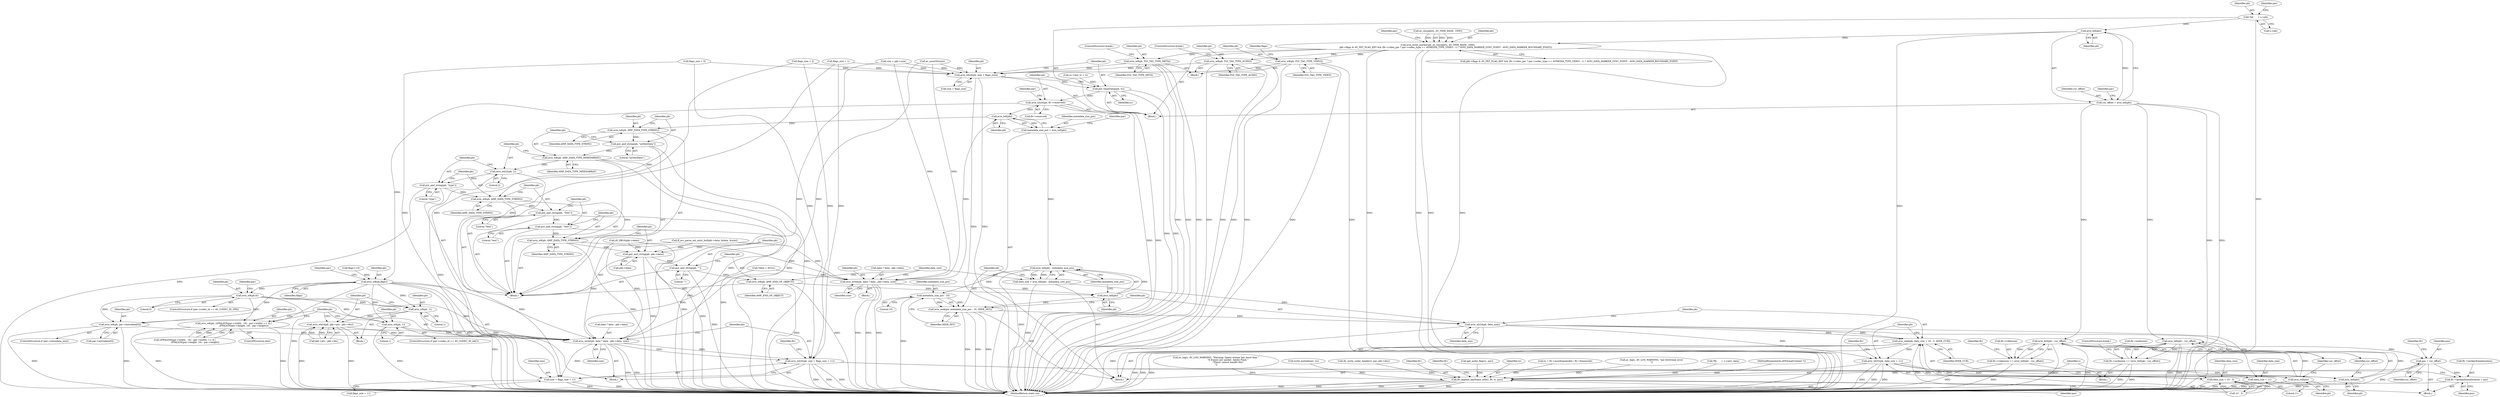 digraph "0_FFmpeg_6b67d7f05918f7a1ee8fc6ff21355d7e8736aa10@pointer" {
"1000167" [label="(Call,avio_tell(pb))"];
"1000111" [label="(Call,*pb      = s->pb)"];
"1000165" [label="(Call,cur_offset = avio_tell(pb))"];
"1000863" [label="(Call,avio_tell(pb) - cur_offset)"];
"1000859" [label="(Call,flv->videosize += (avio_tell(pb) - cur_offset))"];
"1000896" [label="(Call,pos = cur_offset)"];
"1000910" [label="(Call,flv->lastkeyframelocation = pos)"];
"1000915" [label="(Call,flv_append_keyframe_info(s, flv, ts, pos))"];
"1000930" [label="(Call,avio_tell(pb) - cur_offset)"];
"1000926" [label="(Call,flv->audiosize += (avio_tell(pb) - cur_offset))"];
"1000380" [label="(Call,avio_write_marker(pb, av_rescale(ts, AV_TIME_BASE, 1000),\n                      pkt->flags & AV_PKT_FLAG_KEY && (flv->video_par ? par->codec_type == AVMEDIA_TYPE_VIDEO : 1) ? AVIO_DATA_MARKER_SYNC_POINT : AVIO_DATA_MARKER_BOUNDARY_POINT))"];
"1000411" [label="(Call,avio_w8(pb, FLV_TAG_TYPE_VIDEO))"];
"1000593" [label="(Call,avio_wb24(pb, size + flags_size))"];
"1000598" [label="(Call,put_timestamp(pb, ts))"];
"1000601" [label="(Call,avio_wb24(pb, flv->reserved))"];
"1000623" [label="(Call,avio_tell(pb))"];
"1000621" [label="(Call,metadata_size_pos = avio_tell(pb))"];
"1000683" [label="(Call,avio_tell(pb) - metadata_size_pos)"];
"1000681" [label="(Call,data_size = avio_tell(pb) - metadata_size_pos)"];
"1000693" [label="(Call,avio_wb24(pb, data_size))"];
"1000696" [label="(Call,avio_seek(pb, data_size + 10 - 3, SEEK_CUR))"];
"1000704" [label="(Call,avio_wb32(pb, data_size + 11))"];
"1000864" [label="(Call,avio_tell(pb))"];
"1000931" [label="(Call,avio_tell(pb))"];
"1000698" [label="(Call,data_size + 10 - 3)"];
"1000706" [label="(Call,data_size + 11)"];
"1000689" [label="(Call,metadata_size_pos - 10)"];
"1000687" [label="(Call,avio_seek(pb, metadata_size_pos - 10, SEEK_SET))"];
"1000632" [label="(Call,avio_w8(pb, AMF_DATA_TYPE_STRING))"];
"1000635" [label="(Call,put_amf_string(pb, \"onTextData\"))"];
"1000638" [label="(Call,avio_w8(pb, AMF_DATA_TYPE_MIXEDARRAY))"];
"1000641" [label="(Call,avio_wb32(pb, 2))"];
"1000644" [label="(Call,put_amf_string(pb, \"type\"))"];
"1000647" [label="(Call,avio_w8(pb, AMF_DATA_TYPE_STRING))"];
"1000650" [label="(Call,put_amf_string(pb, \"Text\"))"];
"1000653" [label="(Call,put_amf_string(pb, \"text\"))"];
"1000656" [label="(Call,avio_w8(pb, AMF_DATA_TYPE_STRING))"];
"1000659" [label="(Call,put_amf_string(pb, pkt->data))"];
"1000664" [label="(Call,put_amf_string(pb, \"\"))"];
"1000667" [label="(Call,avio_w8(pb, AMF_END_OF_OBJECT))"];
"1000684" [label="(Call,avio_tell(pb))"];
"1000672" [label="(Call,avio_write(pb, data ? data : pkt->data, size))"];
"1000715" [label="(Call,avio_w8(pb,flags))"];
"1000724" [label="(Call,avio_w8(pb,0))"];
"1000744" [label="(Call,avio_w8(pb, par->extradata[0]))"];
"1000811" [label="(Call,avio_write(pb, data ? data : pkt->data, size))"];
"1000820" [label="(Call,avio_wb32(pb, size + flags_size + 11))"];
"1000822" [label="(Call,size + flags_size + 11)"];
"1000752" [label="(Call,avio_w8(pb, ((FFALIGN(par->width,  16) - par->width) << 4) |\n                             (FFALIGN(par->height, 16) - par->height)))"];
"1000782" [label="(Call,avio_w8(pb, 1))"];
"1000799" [label="(Call,avio_w8(pb, 1))"];
"1000802" [label="(Call,avio_wb24(pb, pkt->pts - pkt->dts))"];
"1000440" [label="(Call,avio_w8(pb, FLV_TAG_TYPE_AUDIO))"];
"1000446" [label="(Call,avio_w8(pb, FLV_TAG_TYPE_META))"];
"1000884" [label="(Block,)"];
"1000933" [label="(Identifier,cur_offset)"];
"1000696" [label="(Call,avio_seek(pb, data_size + 10 - 3, SEEK_CUR))"];
"1000641" [label="(Call,avio_wb32(pb, 2))"];
"1000658" [label="(Identifier,AMF_DATA_TYPE_STRING)"];
"1000683" [label="(Call,avio_tell(pb) - metadata_size_pos)"];
"1000821" [label="(Identifier,pb)"];
"1000409" [label="(Block,)"];
"1000323" [label="(Call,flv_write_codec_header(s, par, pkt->dts))"];
"1000650" [label="(Call,put_amf_string(pb, \"Text\"))"];
"1000857" [label="(Block,)"];
"1000600" [label="(Identifier,ts)"];
"1000915" [label="(Call,flv_append_keyframe_info(s, flv, ts, pos))"];
"1000228" [label="(Call,flags_size = 5)"];
"1000637" [label="(Literal,\"onTextData\")"];
"1000154" [label="(Call,*data = NULL)"];
"1000697" [label="(Identifier,pb)"];
"1000672" [label="(Call,avio_write(pb, data ? data : pkt->data, size))"];
"1000811" [label="(Call,avio_write(pb, data ? data : pkt->data, size))"];
"1000610" [label="(Identifier,par)"];
"1000863" [label="(Call,avio_tell(pb) - cur_offset)"];
"1000645" [label="(Identifier,pb)"];
"1000636" [label="(Identifier,pb)"];
"1000740" [label="(ControlStructure,if (par->extradata_size))"];
"1000897" [label="(Identifier,pos)"];
"1000640" [label="(Identifier,AMF_DATA_TYPE_MIXEDARRAY)"];
"1000726" [label="(Literal,0)"];
"1000802" [label="(Call,avio_wb24(pb, pkt->pts - pkt->dts))"];
"1000917" [label="(Identifier,flv)"];
"1000699" [label="(Identifier,data_size)"];
"1000603" [label="(Call,flv->reserved)"];
"1000380" [label="(Call,avio_write_marker(pb, av_rescale(ts, AV_TIME_BASE, 1000),\n                      pkt->flags & AV_PKT_FLAG_KEY && (flv->video_par ? par->codec_type == AVMEDIA_TYPE_VIDEO : 1) ? AVIO_DATA_MARKER_SYNC_POINT : AVIO_DATA_MARKER_BOUNDARY_POINT))"];
"1000752" [label="(Call,avio_w8(pb, ((FFALIGN(par->width,  16) - par->width) << 4) |\n                             (FFALIGN(par->height, 16) - par->height)))"];
"1000922" [label="(Identifier,flv)"];
"1000633" [label="(Identifier,pb)"];
"1000864" [label="(Call,avio_tell(pb))"];
"1000931" [label="(Call,avio_tell(pb))"];
"1000869" [label="(Identifier,flv)"];
"1000708" [label="(Literal,11)"];
"1000642" [label="(Identifier,pb)"];
"1000381" [label="(Identifier,pb)"];
"1000783" [label="(Identifier,pb)"];
"1000656" [label="(Call,avio_w8(pb, AMF_DATA_TYPE_STRING))"];
"1000448" [label="(Identifier,FLV_TAG_TYPE_META)"];
"1000165" [label="(Call,cur_offset = avio_tell(pb))"];
"1000686" [label="(Identifier,metadata_size_pos)"];
"1000820" [label="(Call,avio_wb32(pb, size + flags_size + 11))"];
"1000651" [label="(Identifier,pb)"];
"1000443" [label="(ControlStructure,break;)"];
"1000950" [label="(MethodReturn,static int)"];
"1000666" [label="(Literal,\"\")"];
"1000829" [label="(Identifier,flv)"];
"1000710" [label="(Block,)"];
"1000623" [label="(Call,avio_tell(pb))"];
"1000639" [label="(Identifier,pb)"];
"1000930" [label="(Call,avio_tell(pb) - cur_offset)"];
"1000655" [label="(Literal,\"text\")"];
"1000649" [label="(Identifier,AMF_DATA_TYPE_STRING)"];
"1000601" [label="(Call,avio_wb24(pb, flv->reserved))"];
"1000435" [label="(Call,get_audio_flags(s, par))"];
"1000703" [label="(Identifier,SEEK_CUR)"];
"1000486" [label="(Call,ff_avc_parse_nal_units_buf(pkt->data, &data, &size))"];
"1000691" [label="(Literal,10)"];
"1000407" [label="(Identifier,par)"];
"1000441" [label="(Identifier,pb)"];
"1000382" [label="(Call,av_rescale(ts, AV_TIME_BASE, 1000))"];
"1000754" [label="(Call,((FFALIGN(par->width,  16) - par->width) << 4) |\n                             (FFALIGN(par->height, 16) - par->height))"];
"1000914" [label="(Identifier,pos)"];
"1000918" [label="(Identifier,ts)"];
"1000167" [label="(Call,avio_tell(pb))"];
"1000440" [label="(Call,avio_w8(pb, FLV_TAG_TYPE_AUDIO))"];
"1000688" [label="(Identifier,pb)"];
"1000674" [label="(Call,data ? data : pkt->data)"];
"1000926" [label="(Call,flv->audiosize += (avio_tell(pb) - cur_offset))"];
"1000415" [label="(Identifier,flags)"];
"1000593" [label="(Call,avio_wb24(pb, size + flags_size))"];
"1000622" [label="(Identifier,metadata_size_pos)"];
"1000886" [label="(Call,ts = flv->acurframeindex / flv->framerate)"];
"1000653" [label="(Call,put_amf_string(pb, \"text\"))"];
"1000690" [label="(Identifier,metadata_size_pos)"];
"1000860" [label="(Call,flv->videosize)"];
"1000667" [label="(Call,avio_w8(pb, AMF_END_OF_OBJECT))"];
"1000652" [label="(Literal,\"Text\")"];
"1000646" [label="(Literal,\"type\")"];
"1000934" [label="(ControlStructure,break;)"];
"1000700" [label="(Call,10 - 3)"];
"1000632" [label="(Call,avio_w8(pb, AMF_DATA_TYPE_STRING))"];
"1000659" [label="(Call,put_amf_string(pb, pkt->data))"];
"1000594" [label="(Identifier,pb)"];
"1000721" [label="(Identifier,par)"];
"1000813" [label="(Call,data ? data : pkt->data)"];
"1000166" [label="(Identifier,cur_offset)"];
"1000634" [label="(Identifier,AMF_DATA_TYPE_STRING)"];
"1000664" [label="(Call,put_amf_string(pb, \"\"))"];
"1000718" [label="(ControlStructure,if (par->codec_id == AV_CODEC_ID_VP6))"];
"1000212" [label="(Call,flags_size = 2)"];
"1000628" [label="(Identifier,par)"];
"1000689" [label="(Call,metadata_size_pos - 10)"];
"1000442" [label="(Identifier,FLV_TAG_TYPE_AUDIO)"];
"1000707" [label="(Identifier,data_size)"];
"1000669" [label="(Identifier,AMF_END_OF_OBJECT)"];
"1000866" [label="(Identifier,cur_offset)"];
"1000538" [label="(Call,av_log(s, AV_LOG_WARNING, \"aac bitstream error\n\"))"];
"1000638" [label="(Call,avio_w8(pb, AMF_DATA_TYPE_MIXEDARRAY))"];
"1000599" [label="(Identifier,pb)"];
"1000685" [label="(Identifier,pb)"];
"1000745" [label="(Identifier,pb)"];
"1000712" [label="(Call,flags>=0)"];
"1000753" [label="(Identifier,pb)"];
"1000595" [label="(Call,size + flags_size)"];
"1000635" [label="(Call,put_amf_string(pb, \"onTextData\"))"];
"1000412" [label="(Identifier,pb)"];
"1000782" [label="(Call,avio_w8(pb, 1))"];
"1000715" [label="(Call,avio_w8(pb,flags))"];
"1000671" [label="(Block,)"];
"1000513" [label="(Call,AV_RB16(pkt->data))"];
"1000621" [label="(Call,metadata_size_pos = avio_tell(pb))"];
"1000695" [label="(Identifier,data_size)"];
"1000803" [label="(Identifier,pb)"];
"1000804" [label="(Call,pkt->pts - pkt->dts)"];
"1000129" [label="(Call,*flv      = s->priv_data)"];
"1000859" [label="(Call,flv->videosize += (avio_tell(pb) - cur_offset))"];
"1000800" [label="(Identifier,pb)"];
"1000109" [label="(Block,)"];
"1000148" [label="(Call,size = pkt->size)"];
"1000927" [label="(Call,flv->audiosize)"];
"1000113" [label="(Call,s->pb)"];
"1000694" [label="(Identifier,pb)"];
"1000698" [label="(Call,data_size + 10 - 3)"];
"1000561" [label="(Call,sc->last_ts < ts)"];
"1000849" [label="(Identifier,flv)"];
"1000665" [label="(Identifier,pb)"];
"1000682" [label="(Identifier,data_size)"];
"1000725" [label="(Identifier,pb)"];
"1000598" [label="(Call,put_timestamp(pb, ts))"];
"1000624" [label="(Identifier,pb)"];
"1000449" [label="(ControlStructure,break;)"];
"1000919" [label="(Identifier,pos)"];
"1000692" [label="(Identifier,SEEK_SET)"];
"1000896" [label="(Call,pos = cur_offset)"];
"1000107" [label="(MethodParameterIn,AVFormatContext *s)"];
"1000232" [label="(Call,flags_size = 1)"];
"1000660" [label="(Identifier,pb)"];
"1000438" [label="(Call,av_assert0(size))"];
"1000654" [label="(Identifier,pb)"];
"1000812" [label="(Identifier,pb)"];
"1000556" [label="(Call,av_log(s, AV_LOG_WARNING, \"Warning: Speex stream has more than \"\n                                  \"8 frames per packet. Adobe Flash \"\n                                  \"Player cannot handle this!\n\"))"];
"1000717" [label="(Identifier,flags)"];
"1000693" [label="(Call,avio_wb24(pb, data_size))"];
"1000681" [label="(Call,data_size = avio_tell(pb) - metadata_size_pos)"];
"1000911" [label="(Call,flv->lastkeyframelocation)"];
"1000413" [label="(Identifier,FLV_TAG_TYPE_VIDEO)"];
"1000865" [label="(Identifier,pb)"];
"1000716" [label="(Identifier,pb)"];
"1000684" [label="(Call,avio_tell(pb))"];
"1000618" [label="(Block,)"];
"1000916" [label="(Identifier,s)"];
"1000446" [label="(Call,avio_w8(pb, FLV_TAG_TYPE_META))"];
"1000657" [label="(Identifier,pb)"];
"1000798" [label="(Block,)"];
"1000173" [label="(Identifier,par)"];
"1000932" [label="(Identifier,pb)"];
"1000776" [label="(ControlStructure,if (par->codec_id == AV_CODEC_ID_AAC))"];
"1000372" [label="(Call,write_metadata(s, ts))"];
"1000784" [label="(Literal,1)"];
"1000647" [label="(Call,avio_w8(pb, AMF_DATA_TYPE_STRING))"];
"1000644" [label="(Call,put_amf_string(pb, \"type\"))"];
"1000112" [label="(Identifier,pb)"];
"1000824" [label="(Call,flags_size + 11)"];
"1000910" [label="(Call,flv->lastkeyframelocation = pos)"];
"1000643" [label="(Literal,2)"];
"1000661" [label="(Call,pkt->data)"];
"1000731" [label="(Identifier,par)"];
"1000744" [label="(Call,avio_w8(pb, par->extradata[0]))"];
"1000680" [label="(Identifier,size)"];
"1000602" [label="(Identifier,pb)"];
"1000706" [label="(Call,data_size + 11)"];
"1000724" [label="(Call,avio_w8(pb,0))"];
"1000751" [label="(ControlStructure,else)"];
"1000746" [label="(Call,par->extradata[0])"];
"1000704" [label="(Call,avio_wb32(pb, data_size + 11))"];
"1000705" [label="(Identifier,pb)"];
"1000898" [label="(Identifier,cur_offset)"];
"1000411" [label="(Call,avio_w8(pb, FLV_TAG_TYPE_VIDEO))"];
"1000386" [label="(Call,pkt->flags & AV_PKT_FLAG_KEY && (flv->video_par ? par->codec_type == AVMEDIA_TYPE_VIDEO : 1) ? AVIO_DATA_MARKER_SYNC_POINT : AVIO_DATA_MARKER_BOUNDARY_POINT)"];
"1000668" [label="(Identifier,pb)"];
"1000447" [label="(Identifier,pb)"];
"1000648" [label="(Identifier,pb)"];
"1000799" [label="(Call,avio_w8(pb, 1))"];
"1000823" [label="(Identifier,size)"];
"1000901" [label="(Identifier,flv)"];
"1000687" [label="(Call,avio_seek(pb, metadata_size_pos - 10, SEEK_SET))"];
"1000822" [label="(Call,size + flags_size + 11)"];
"1000168" [label="(Identifier,pb)"];
"1000111" [label="(Call,*pb      = s->pb)"];
"1000819" [label="(Identifier,size)"];
"1000801" [label="(Literal,1)"];
"1000118" [label="(Identifier,par)"];
"1000631" [label="(Block,)"];
"1000673" [label="(Identifier,pb)"];
"1000167" -> "1000165"  [label="AST: "];
"1000167" -> "1000168"  [label="CFG: "];
"1000168" -> "1000167"  [label="AST: "];
"1000165" -> "1000167"  [label="CFG: "];
"1000167" -> "1000950"  [label="DDG: "];
"1000167" -> "1000165"  [label="DDG: "];
"1000111" -> "1000167"  [label="DDG: "];
"1000167" -> "1000380"  [label="DDG: "];
"1000111" -> "1000109"  [label="AST: "];
"1000111" -> "1000113"  [label="CFG: "];
"1000112" -> "1000111"  [label="AST: "];
"1000113" -> "1000111"  [label="AST: "];
"1000118" -> "1000111"  [label="CFG: "];
"1000111" -> "1000950"  [label="DDG: "];
"1000165" -> "1000109"  [label="AST: "];
"1000166" -> "1000165"  [label="AST: "];
"1000173" -> "1000165"  [label="CFG: "];
"1000165" -> "1000950"  [label="DDG: "];
"1000165" -> "1000950"  [label="DDG: "];
"1000165" -> "1000863"  [label="DDG: "];
"1000165" -> "1000930"  [label="DDG: "];
"1000863" -> "1000859"  [label="AST: "];
"1000863" -> "1000866"  [label="CFG: "];
"1000864" -> "1000863"  [label="AST: "];
"1000866" -> "1000863"  [label="AST: "];
"1000859" -> "1000863"  [label="CFG: "];
"1000863" -> "1000950"  [label="DDG: "];
"1000863" -> "1000950"  [label="DDG: "];
"1000863" -> "1000859"  [label="DDG: "];
"1000863" -> "1000859"  [label="DDG: "];
"1000864" -> "1000863"  [label="DDG: "];
"1000863" -> "1000896"  [label="DDG: "];
"1000859" -> "1000857"  [label="AST: "];
"1000860" -> "1000859"  [label="AST: "];
"1000869" -> "1000859"  [label="CFG: "];
"1000859" -> "1000950"  [label="DDG: "];
"1000859" -> "1000950"  [label="DDG: "];
"1000896" -> "1000884"  [label="AST: "];
"1000896" -> "1000898"  [label="CFG: "];
"1000897" -> "1000896"  [label="AST: "];
"1000898" -> "1000896"  [label="AST: "];
"1000901" -> "1000896"  [label="CFG: "];
"1000896" -> "1000950"  [label="DDG: "];
"1000896" -> "1000910"  [label="DDG: "];
"1000896" -> "1000915"  [label="DDG: "];
"1000910" -> "1000884"  [label="AST: "];
"1000910" -> "1000914"  [label="CFG: "];
"1000911" -> "1000910"  [label="AST: "];
"1000914" -> "1000910"  [label="AST: "];
"1000916" -> "1000910"  [label="CFG: "];
"1000910" -> "1000950"  [label="DDG: "];
"1000915" -> "1000884"  [label="AST: "];
"1000915" -> "1000919"  [label="CFG: "];
"1000916" -> "1000915"  [label="AST: "];
"1000917" -> "1000915"  [label="AST: "];
"1000918" -> "1000915"  [label="AST: "];
"1000919" -> "1000915"  [label="AST: "];
"1000922" -> "1000915"  [label="CFG: "];
"1000915" -> "1000950"  [label="DDG: "];
"1000915" -> "1000950"  [label="DDG: "];
"1000915" -> "1000950"  [label="DDG: "];
"1000915" -> "1000950"  [label="DDG: "];
"1000915" -> "1000950"  [label="DDG: "];
"1000435" -> "1000915"  [label="DDG: "];
"1000556" -> "1000915"  [label="DDG: "];
"1000372" -> "1000915"  [label="DDG: "];
"1000323" -> "1000915"  [label="DDG: "];
"1000538" -> "1000915"  [label="DDG: "];
"1000107" -> "1000915"  [label="DDG: "];
"1000129" -> "1000915"  [label="DDG: "];
"1000886" -> "1000915"  [label="DDG: "];
"1000930" -> "1000926"  [label="AST: "];
"1000930" -> "1000933"  [label="CFG: "];
"1000931" -> "1000930"  [label="AST: "];
"1000933" -> "1000930"  [label="AST: "];
"1000926" -> "1000930"  [label="CFG: "];
"1000930" -> "1000950"  [label="DDG: "];
"1000930" -> "1000950"  [label="DDG: "];
"1000930" -> "1000926"  [label="DDG: "];
"1000930" -> "1000926"  [label="DDG: "];
"1000931" -> "1000930"  [label="DDG: "];
"1000926" -> "1000857"  [label="AST: "];
"1000927" -> "1000926"  [label="AST: "];
"1000934" -> "1000926"  [label="CFG: "];
"1000926" -> "1000950"  [label="DDG: "];
"1000926" -> "1000950"  [label="DDG: "];
"1000380" -> "1000109"  [label="AST: "];
"1000380" -> "1000386"  [label="CFG: "];
"1000381" -> "1000380"  [label="AST: "];
"1000382" -> "1000380"  [label="AST: "];
"1000386" -> "1000380"  [label="AST: "];
"1000407" -> "1000380"  [label="CFG: "];
"1000380" -> "1000950"  [label="DDG: "];
"1000380" -> "1000950"  [label="DDG: "];
"1000380" -> "1000950"  [label="DDG: "];
"1000380" -> "1000950"  [label="DDG: "];
"1000382" -> "1000380"  [label="DDG: "];
"1000382" -> "1000380"  [label="DDG: "];
"1000382" -> "1000380"  [label="DDG: "];
"1000380" -> "1000411"  [label="DDG: "];
"1000380" -> "1000440"  [label="DDG: "];
"1000380" -> "1000446"  [label="DDG: "];
"1000411" -> "1000409"  [label="AST: "];
"1000411" -> "1000413"  [label="CFG: "];
"1000412" -> "1000411"  [label="AST: "];
"1000413" -> "1000411"  [label="AST: "];
"1000415" -> "1000411"  [label="CFG: "];
"1000411" -> "1000950"  [label="DDG: "];
"1000411" -> "1000950"  [label="DDG: "];
"1000411" -> "1000950"  [label="DDG: "];
"1000411" -> "1000593"  [label="DDG: "];
"1000593" -> "1000109"  [label="AST: "];
"1000593" -> "1000595"  [label="CFG: "];
"1000594" -> "1000593"  [label="AST: "];
"1000595" -> "1000593"  [label="AST: "];
"1000599" -> "1000593"  [label="CFG: "];
"1000593" -> "1000950"  [label="DDG: "];
"1000593" -> "1000950"  [label="DDG: "];
"1000446" -> "1000593"  [label="DDG: "];
"1000440" -> "1000593"  [label="DDG: "];
"1000148" -> "1000593"  [label="DDG: "];
"1000438" -> "1000593"  [label="DDG: "];
"1000232" -> "1000593"  [label="DDG: "];
"1000228" -> "1000593"  [label="DDG: "];
"1000212" -> "1000593"  [label="DDG: "];
"1000593" -> "1000598"  [label="DDG: "];
"1000598" -> "1000109"  [label="AST: "];
"1000598" -> "1000600"  [label="CFG: "];
"1000599" -> "1000598"  [label="AST: "];
"1000600" -> "1000598"  [label="AST: "];
"1000602" -> "1000598"  [label="CFG: "];
"1000598" -> "1000950"  [label="DDG: "];
"1000598" -> "1000950"  [label="DDG: "];
"1000561" -> "1000598"  [label="DDG: "];
"1000598" -> "1000601"  [label="DDG: "];
"1000601" -> "1000109"  [label="AST: "];
"1000601" -> "1000603"  [label="CFG: "];
"1000602" -> "1000601"  [label="AST: "];
"1000603" -> "1000601"  [label="AST: "];
"1000610" -> "1000601"  [label="CFG: "];
"1000601" -> "1000950"  [label="DDG: "];
"1000601" -> "1000950"  [label="DDG: "];
"1000601" -> "1000623"  [label="DDG: "];
"1000601" -> "1000715"  [label="DDG: "];
"1000623" -> "1000621"  [label="AST: "];
"1000623" -> "1000624"  [label="CFG: "];
"1000624" -> "1000623"  [label="AST: "];
"1000621" -> "1000623"  [label="CFG: "];
"1000623" -> "1000621"  [label="DDG: "];
"1000623" -> "1000632"  [label="DDG: "];
"1000623" -> "1000672"  [label="DDG: "];
"1000621" -> "1000618"  [label="AST: "];
"1000622" -> "1000621"  [label="AST: "];
"1000628" -> "1000621"  [label="CFG: "];
"1000621" -> "1000683"  [label="DDG: "];
"1000683" -> "1000681"  [label="AST: "];
"1000683" -> "1000686"  [label="CFG: "];
"1000684" -> "1000683"  [label="AST: "];
"1000686" -> "1000683"  [label="AST: "];
"1000681" -> "1000683"  [label="CFG: "];
"1000683" -> "1000950"  [label="DDG: "];
"1000683" -> "1000681"  [label="DDG: "];
"1000683" -> "1000681"  [label="DDG: "];
"1000684" -> "1000683"  [label="DDG: "];
"1000683" -> "1000689"  [label="DDG: "];
"1000681" -> "1000618"  [label="AST: "];
"1000682" -> "1000681"  [label="AST: "];
"1000688" -> "1000681"  [label="CFG: "];
"1000681" -> "1000950"  [label="DDG: "];
"1000681" -> "1000693"  [label="DDG: "];
"1000693" -> "1000618"  [label="AST: "];
"1000693" -> "1000695"  [label="CFG: "];
"1000694" -> "1000693"  [label="AST: "];
"1000695" -> "1000693"  [label="AST: "];
"1000697" -> "1000693"  [label="CFG: "];
"1000693" -> "1000950"  [label="DDG: "];
"1000687" -> "1000693"  [label="DDG: "];
"1000693" -> "1000696"  [label="DDG: "];
"1000693" -> "1000696"  [label="DDG: "];
"1000693" -> "1000698"  [label="DDG: "];
"1000693" -> "1000704"  [label="DDG: "];
"1000693" -> "1000706"  [label="DDG: "];
"1000696" -> "1000618"  [label="AST: "];
"1000696" -> "1000703"  [label="CFG: "];
"1000697" -> "1000696"  [label="AST: "];
"1000698" -> "1000696"  [label="AST: "];
"1000703" -> "1000696"  [label="AST: "];
"1000705" -> "1000696"  [label="CFG: "];
"1000696" -> "1000950"  [label="DDG: "];
"1000696" -> "1000950"  [label="DDG: "];
"1000696" -> "1000950"  [label="DDG: "];
"1000700" -> "1000696"  [label="DDG: "];
"1000700" -> "1000696"  [label="DDG: "];
"1000696" -> "1000704"  [label="DDG: "];
"1000704" -> "1000618"  [label="AST: "];
"1000704" -> "1000706"  [label="CFG: "];
"1000705" -> "1000704"  [label="AST: "];
"1000706" -> "1000704"  [label="AST: "];
"1000849" -> "1000704"  [label="CFG: "];
"1000704" -> "1000950"  [label="DDG: "];
"1000704" -> "1000950"  [label="DDG: "];
"1000704" -> "1000950"  [label="DDG: "];
"1000704" -> "1000864"  [label="DDG: "];
"1000704" -> "1000931"  [label="DDG: "];
"1000864" -> "1000865"  [label="CFG: "];
"1000865" -> "1000864"  [label="AST: "];
"1000866" -> "1000864"  [label="CFG: "];
"1000864" -> "1000950"  [label="DDG: "];
"1000820" -> "1000864"  [label="DDG: "];
"1000931" -> "1000932"  [label="CFG: "];
"1000932" -> "1000931"  [label="AST: "];
"1000933" -> "1000931"  [label="CFG: "];
"1000931" -> "1000950"  [label="DDG: "];
"1000820" -> "1000931"  [label="DDG: "];
"1000698" -> "1000700"  [label="CFG: "];
"1000699" -> "1000698"  [label="AST: "];
"1000700" -> "1000698"  [label="AST: "];
"1000703" -> "1000698"  [label="CFG: "];
"1000698" -> "1000950"  [label="DDG: "];
"1000700" -> "1000698"  [label="DDG: "];
"1000700" -> "1000698"  [label="DDG: "];
"1000706" -> "1000708"  [label="CFG: "];
"1000707" -> "1000706"  [label="AST: "];
"1000708" -> "1000706"  [label="AST: "];
"1000706" -> "1000950"  [label="DDG: "];
"1000689" -> "1000687"  [label="AST: "];
"1000689" -> "1000691"  [label="CFG: "];
"1000690" -> "1000689"  [label="AST: "];
"1000691" -> "1000689"  [label="AST: "];
"1000692" -> "1000689"  [label="CFG: "];
"1000689" -> "1000950"  [label="DDG: "];
"1000689" -> "1000687"  [label="DDG: "];
"1000689" -> "1000687"  [label="DDG: "];
"1000687" -> "1000618"  [label="AST: "];
"1000687" -> "1000692"  [label="CFG: "];
"1000688" -> "1000687"  [label="AST: "];
"1000692" -> "1000687"  [label="AST: "];
"1000694" -> "1000687"  [label="CFG: "];
"1000687" -> "1000950"  [label="DDG: "];
"1000687" -> "1000950"  [label="DDG: "];
"1000687" -> "1000950"  [label="DDG: "];
"1000684" -> "1000687"  [label="DDG: "];
"1000632" -> "1000631"  [label="AST: "];
"1000632" -> "1000634"  [label="CFG: "];
"1000633" -> "1000632"  [label="AST: "];
"1000634" -> "1000632"  [label="AST: "];
"1000636" -> "1000632"  [label="CFG: "];
"1000632" -> "1000635"  [label="DDG: "];
"1000632" -> "1000647"  [label="DDG: "];
"1000635" -> "1000631"  [label="AST: "];
"1000635" -> "1000637"  [label="CFG: "];
"1000636" -> "1000635"  [label="AST: "];
"1000637" -> "1000635"  [label="AST: "];
"1000639" -> "1000635"  [label="CFG: "];
"1000635" -> "1000950"  [label="DDG: "];
"1000635" -> "1000638"  [label="DDG: "];
"1000638" -> "1000631"  [label="AST: "];
"1000638" -> "1000640"  [label="CFG: "];
"1000639" -> "1000638"  [label="AST: "];
"1000640" -> "1000638"  [label="AST: "];
"1000642" -> "1000638"  [label="CFG: "];
"1000638" -> "1000950"  [label="DDG: "];
"1000638" -> "1000950"  [label="DDG: "];
"1000638" -> "1000641"  [label="DDG: "];
"1000641" -> "1000631"  [label="AST: "];
"1000641" -> "1000643"  [label="CFG: "];
"1000642" -> "1000641"  [label="AST: "];
"1000643" -> "1000641"  [label="AST: "];
"1000645" -> "1000641"  [label="CFG: "];
"1000641" -> "1000950"  [label="DDG: "];
"1000641" -> "1000644"  [label="DDG: "];
"1000644" -> "1000631"  [label="AST: "];
"1000644" -> "1000646"  [label="CFG: "];
"1000645" -> "1000644"  [label="AST: "];
"1000646" -> "1000644"  [label="AST: "];
"1000648" -> "1000644"  [label="CFG: "];
"1000644" -> "1000950"  [label="DDG: "];
"1000644" -> "1000647"  [label="DDG: "];
"1000647" -> "1000631"  [label="AST: "];
"1000647" -> "1000649"  [label="CFG: "];
"1000648" -> "1000647"  [label="AST: "];
"1000649" -> "1000647"  [label="AST: "];
"1000651" -> "1000647"  [label="CFG: "];
"1000647" -> "1000650"  [label="DDG: "];
"1000647" -> "1000656"  [label="DDG: "];
"1000650" -> "1000631"  [label="AST: "];
"1000650" -> "1000652"  [label="CFG: "];
"1000651" -> "1000650"  [label="AST: "];
"1000652" -> "1000650"  [label="AST: "];
"1000654" -> "1000650"  [label="CFG: "];
"1000650" -> "1000950"  [label="DDG: "];
"1000650" -> "1000653"  [label="DDG: "];
"1000653" -> "1000631"  [label="AST: "];
"1000653" -> "1000655"  [label="CFG: "];
"1000654" -> "1000653"  [label="AST: "];
"1000655" -> "1000653"  [label="AST: "];
"1000657" -> "1000653"  [label="CFG: "];
"1000653" -> "1000950"  [label="DDG: "];
"1000653" -> "1000656"  [label="DDG: "];
"1000656" -> "1000631"  [label="AST: "];
"1000656" -> "1000658"  [label="CFG: "];
"1000657" -> "1000656"  [label="AST: "];
"1000658" -> "1000656"  [label="AST: "];
"1000660" -> "1000656"  [label="CFG: "];
"1000656" -> "1000950"  [label="DDG: "];
"1000656" -> "1000950"  [label="DDG: "];
"1000656" -> "1000659"  [label="DDG: "];
"1000659" -> "1000631"  [label="AST: "];
"1000659" -> "1000661"  [label="CFG: "];
"1000660" -> "1000659"  [label="AST: "];
"1000661" -> "1000659"  [label="AST: "];
"1000665" -> "1000659"  [label="CFG: "];
"1000659" -> "1000950"  [label="DDG: "];
"1000659" -> "1000950"  [label="DDG: "];
"1000513" -> "1000659"  [label="DDG: "];
"1000486" -> "1000659"  [label="DDG: "];
"1000659" -> "1000664"  [label="DDG: "];
"1000664" -> "1000631"  [label="AST: "];
"1000664" -> "1000666"  [label="CFG: "];
"1000665" -> "1000664"  [label="AST: "];
"1000666" -> "1000664"  [label="AST: "];
"1000668" -> "1000664"  [label="CFG: "];
"1000664" -> "1000950"  [label="DDG: "];
"1000664" -> "1000667"  [label="DDG: "];
"1000667" -> "1000631"  [label="AST: "];
"1000667" -> "1000669"  [label="CFG: "];
"1000668" -> "1000667"  [label="AST: "];
"1000669" -> "1000667"  [label="AST: "];
"1000682" -> "1000667"  [label="CFG: "];
"1000667" -> "1000950"  [label="DDG: "];
"1000667" -> "1000950"  [label="DDG: "];
"1000667" -> "1000684"  [label="DDG: "];
"1000684" -> "1000685"  [label="CFG: "];
"1000685" -> "1000684"  [label="AST: "];
"1000686" -> "1000684"  [label="CFG: "];
"1000672" -> "1000684"  [label="DDG: "];
"1000672" -> "1000671"  [label="AST: "];
"1000672" -> "1000680"  [label="CFG: "];
"1000673" -> "1000672"  [label="AST: "];
"1000674" -> "1000672"  [label="AST: "];
"1000680" -> "1000672"  [label="AST: "];
"1000682" -> "1000672"  [label="CFG: "];
"1000672" -> "1000950"  [label="DDG: "];
"1000672" -> "1000950"  [label="DDG: "];
"1000672" -> "1000950"  [label="DDG: "];
"1000154" -> "1000672"  [label="DDG: "];
"1000513" -> "1000672"  [label="DDG: "];
"1000486" -> "1000672"  [label="DDG: "];
"1000148" -> "1000672"  [label="DDG: "];
"1000438" -> "1000672"  [label="DDG: "];
"1000715" -> "1000710"  [label="AST: "];
"1000715" -> "1000717"  [label="CFG: "];
"1000716" -> "1000715"  [label="AST: "];
"1000717" -> "1000715"  [label="AST: "];
"1000721" -> "1000715"  [label="CFG: "];
"1000715" -> "1000950"  [label="DDG: "];
"1000715" -> "1000950"  [label="DDG: "];
"1000712" -> "1000715"  [label="DDG: "];
"1000715" -> "1000724"  [label="DDG: "];
"1000715" -> "1000744"  [label="DDG: "];
"1000715" -> "1000752"  [label="DDG: "];
"1000715" -> "1000782"  [label="DDG: "];
"1000715" -> "1000799"  [label="DDG: "];
"1000715" -> "1000811"  [label="DDG: "];
"1000724" -> "1000718"  [label="AST: "];
"1000724" -> "1000726"  [label="CFG: "];
"1000725" -> "1000724"  [label="AST: "];
"1000726" -> "1000724"  [label="AST: "];
"1000731" -> "1000724"  [label="CFG: "];
"1000724" -> "1000950"  [label="DDG: "];
"1000724" -> "1000744"  [label="DDG: "];
"1000724" -> "1000752"  [label="DDG: "];
"1000724" -> "1000782"  [label="DDG: "];
"1000724" -> "1000799"  [label="DDG: "];
"1000724" -> "1000811"  [label="DDG: "];
"1000744" -> "1000740"  [label="AST: "];
"1000744" -> "1000746"  [label="CFG: "];
"1000745" -> "1000744"  [label="AST: "];
"1000746" -> "1000744"  [label="AST: "];
"1000812" -> "1000744"  [label="CFG: "];
"1000744" -> "1000950"  [label="DDG: "];
"1000744" -> "1000950"  [label="DDG: "];
"1000744" -> "1000811"  [label="DDG: "];
"1000811" -> "1000710"  [label="AST: "];
"1000811" -> "1000819"  [label="CFG: "];
"1000812" -> "1000811"  [label="AST: "];
"1000813" -> "1000811"  [label="AST: "];
"1000819" -> "1000811"  [label="AST: "];
"1000821" -> "1000811"  [label="CFG: "];
"1000811" -> "1000950"  [label="DDG: "];
"1000811" -> "1000950"  [label="DDG: "];
"1000802" -> "1000811"  [label="DDG: "];
"1000782" -> "1000811"  [label="DDG: "];
"1000752" -> "1000811"  [label="DDG: "];
"1000154" -> "1000811"  [label="DDG: "];
"1000513" -> "1000811"  [label="DDG: "];
"1000486" -> "1000811"  [label="DDG: "];
"1000148" -> "1000811"  [label="DDG: "];
"1000438" -> "1000811"  [label="DDG: "];
"1000811" -> "1000820"  [label="DDG: "];
"1000811" -> "1000820"  [label="DDG: "];
"1000811" -> "1000822"  [label="DDG: "];
"1000820" -> "1000710"  [label="AST: "];
"1000820" -> "1000822"  [label="CFG: "];
"1000821" -> "1000820"  [label="AST: "];
"1000822" -> "1000820"  [label="AST: "];
"1000829" -> "1000820"  [label="CFG: "];
"1000820" -> "1000950"  [label="DDG: "];
"1000820" -> "1000950"  [label="DDG: "];
"1000820" -> "1000950"  [label="DDG: "];
"1000232" -> "1000820"  [label="DDG: "];
"1000228" -> "1000820"  [label="DDG: "];
"1000212" -> "1000820"  [label="DDG: "];
"1000822" -> "1000824"  [label="CFG: "];
"1000823" -> "1000822"  [label="AST: "];
"1000824" -> "1000822"  [label="AST: "];
"1000822" -> "1000950"  [label="DDG: "];
"1000822" -> "1000950"  [label="DDG: "];
"1000232" -> "1000822"  [label="DDG: "];
"1000228" -> "1000822"  [label="DDG: "];
"1000212" -> "1000822"  [label="DDG: "];
"1000752" -> "1000751"  [label="AST: "];
"1000752" -> "1000754"  [label="CFG: "];
"1000753" -> "1000752"  [label="AST: "];
"1000754" -> "1000752"  [label="AST: "];
"1000812" -> "1000752"  [label="CFG: "];
"1000752" -> "1000950"  [label="DDG: "];
"1000752" -> "1000950"  [label="DDG: "];
"1000754" -> "1000752"  [label="DDG: "];
"1000754" -> "1000752"  [label="DDG: "];
"1000782" -> "1000776"  [label="AST: "];
"1000782" -> "1000784"  [label="CFG: "];
"1000783" -> "1000782"  [label="AST: "];
"1000784" -> "1000782"  [label="AST: "];
"1000812" -> "1000782"  [label="CFG: "];
"1000782" -> "1000950"  [label="DDG: "];
"1000799" -> "1000798"  [label="AST: "];
"1000799" -> "1000801"  [label="CFG: "];
"1000800" -> "1000799"  [label="AST: "];
"1000801" -> "1000799"  [label="AST: "];
"1000803" -> "1000799"  [label="CFG: "];
"1000799" -> "1000950"  [label="DDG: "];
"1000799" -> "1000802"  [label="DDG: "];
"1000802" -> "1000798"  [label="AST: "];
"1000802" -> "1000804"  [label="CFG: "];
"1000803" -> "1000802"  [label="AST: "];
"1000804" -> "1000802"  [label="AST: "];
"1000812" -> "1000802"  [label="CFG: "];
"1000802" -> "1000950"  [label="DDG: "];
"1000802" -> "1000950"  [label="DDG: "];
"1000804" -> "1000802"  [label="DDG: "];
"1000804" -> "1000802"  [label="DDG: "];
"1000440" -> "1000409"  [label="AST: "];
"1000440" -> "1000442"  [label="CFG: "];
"1000441" -> "1000440"  [label="AST: "];
"1000442" -> "1000440"  [label="AST: "];
"1000443" -> "1000440"  [label="CFG: "];
"1000440" -> "1000950"  [label="DDG: "];
"1000440" -> "1000950"  [label="DDG: "];
"1000440" -> "1000950"  [label="DDG: "];
"1000446" -> "1000409"  [label="AST: "];
"1000446" -> "1000448"  [label="CFG: "];
"1000447" -> "1000446"  [label="AST: "];
"1000448" -> "1000446"  [label="AST: "];
"1000449" -> "1000446"  [label="CFG: "];
"1000446" -> "1000950"  [label="DDG: "];
"1000446" -> "1000950"  [label="DDG: "];
"1000446" -> "1000950"  [label="DDG: "];
}
